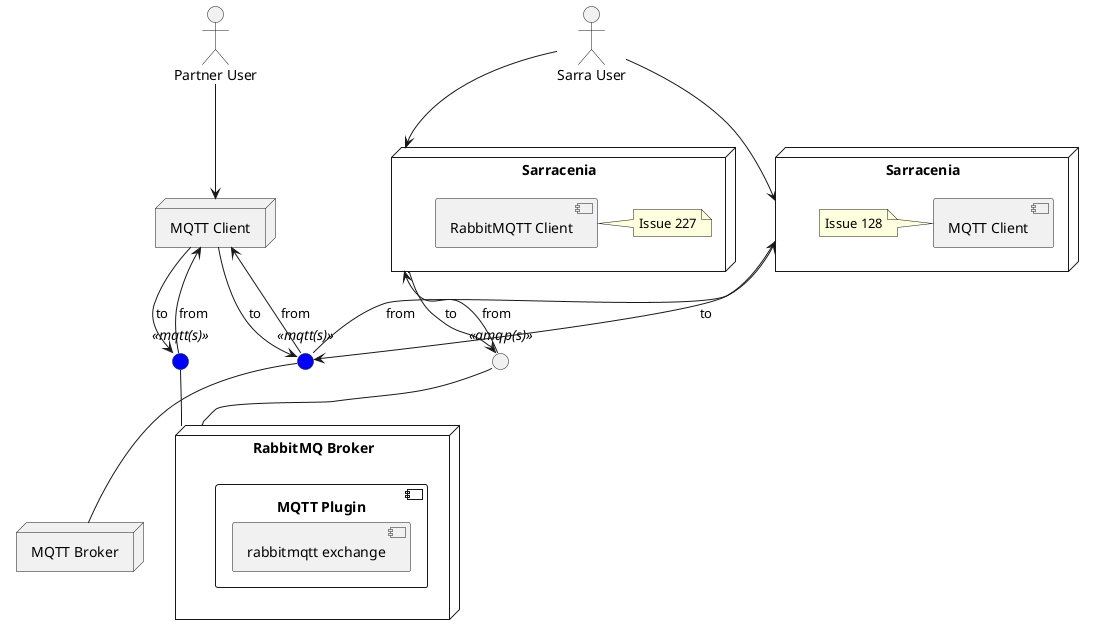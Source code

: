 @startuml
skinparam Interface {
 BackgroundColor<<mqtt(s)>> blue
}

:Sarra User: as su
:Partner User: as pu

together {
 Node "Sarracenia" as s128 {
  component "MQTT Client" as 128
  note left of 128: Issue 128
 }
 Node "Sarracenia" as s227 {
  component "RabbitMQTT Client" as 227
  note right of 227: Issue 227
 }
}

Interface " " <<amqp(s)>> as amqp

together {
 Interface " " <<mqtt(s)>> as mqtt1
 Interface " " <<mqtt(s)>> as mqtt2
 Node "RabbitMQ Broker" as rmq {
  component "MQTT Plugin" {
   component "rabbitmqtt exchange" as rex
  }
 }
}

Node "MQTT Broker" as mbrk
Node "MQTT Client" as mcl

su --> s128
su --> s227
pu --> mcl
amqp -- rmq
mqtt1 -- rmq
mcl <-- mqtt1: from
mcl --> mqtt1: to
s128 <-- mqtt2: from
s128 --> mqtt2: to
s227 <-- amqp: from
s227 --> amqp: to
mqtt2 -- mbrk
mcl <-- mqtt2: from
mcl --> mqtt2: to

@enduml

